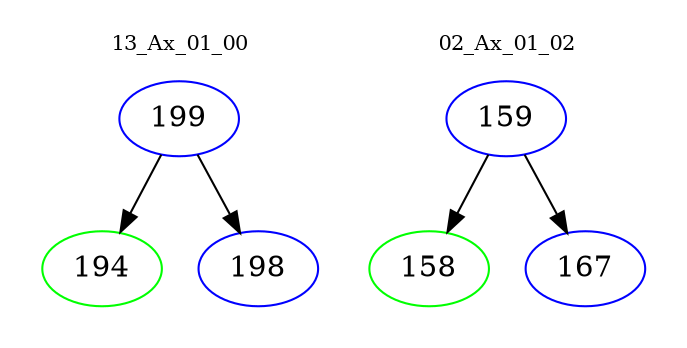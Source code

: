 digraph{
subgraph cluster_0 {
color = white
label = "13_Ax_01_00";
fontsize=10;
T0_199 [label="199", color="blue"]
T0_199 -> T0_194 [color="black"]
T0_194 [label="194", color="green"]
T0_199 -> T0_198 [color="black"]
T0_198 [label="198", color="blue"]
}
subgraph cluster_1 {
color = white
label = "02_Ax_01_02";
fontsize=10;
T1_159 [label="159", color="blue"]
T1_159 -> T1_158 [color="black"]
T1_158 [label="158", color="green"]
T1_159 -> T1_167 [color="black"]
T1_167 [label="167", color="blue"]
}
}
